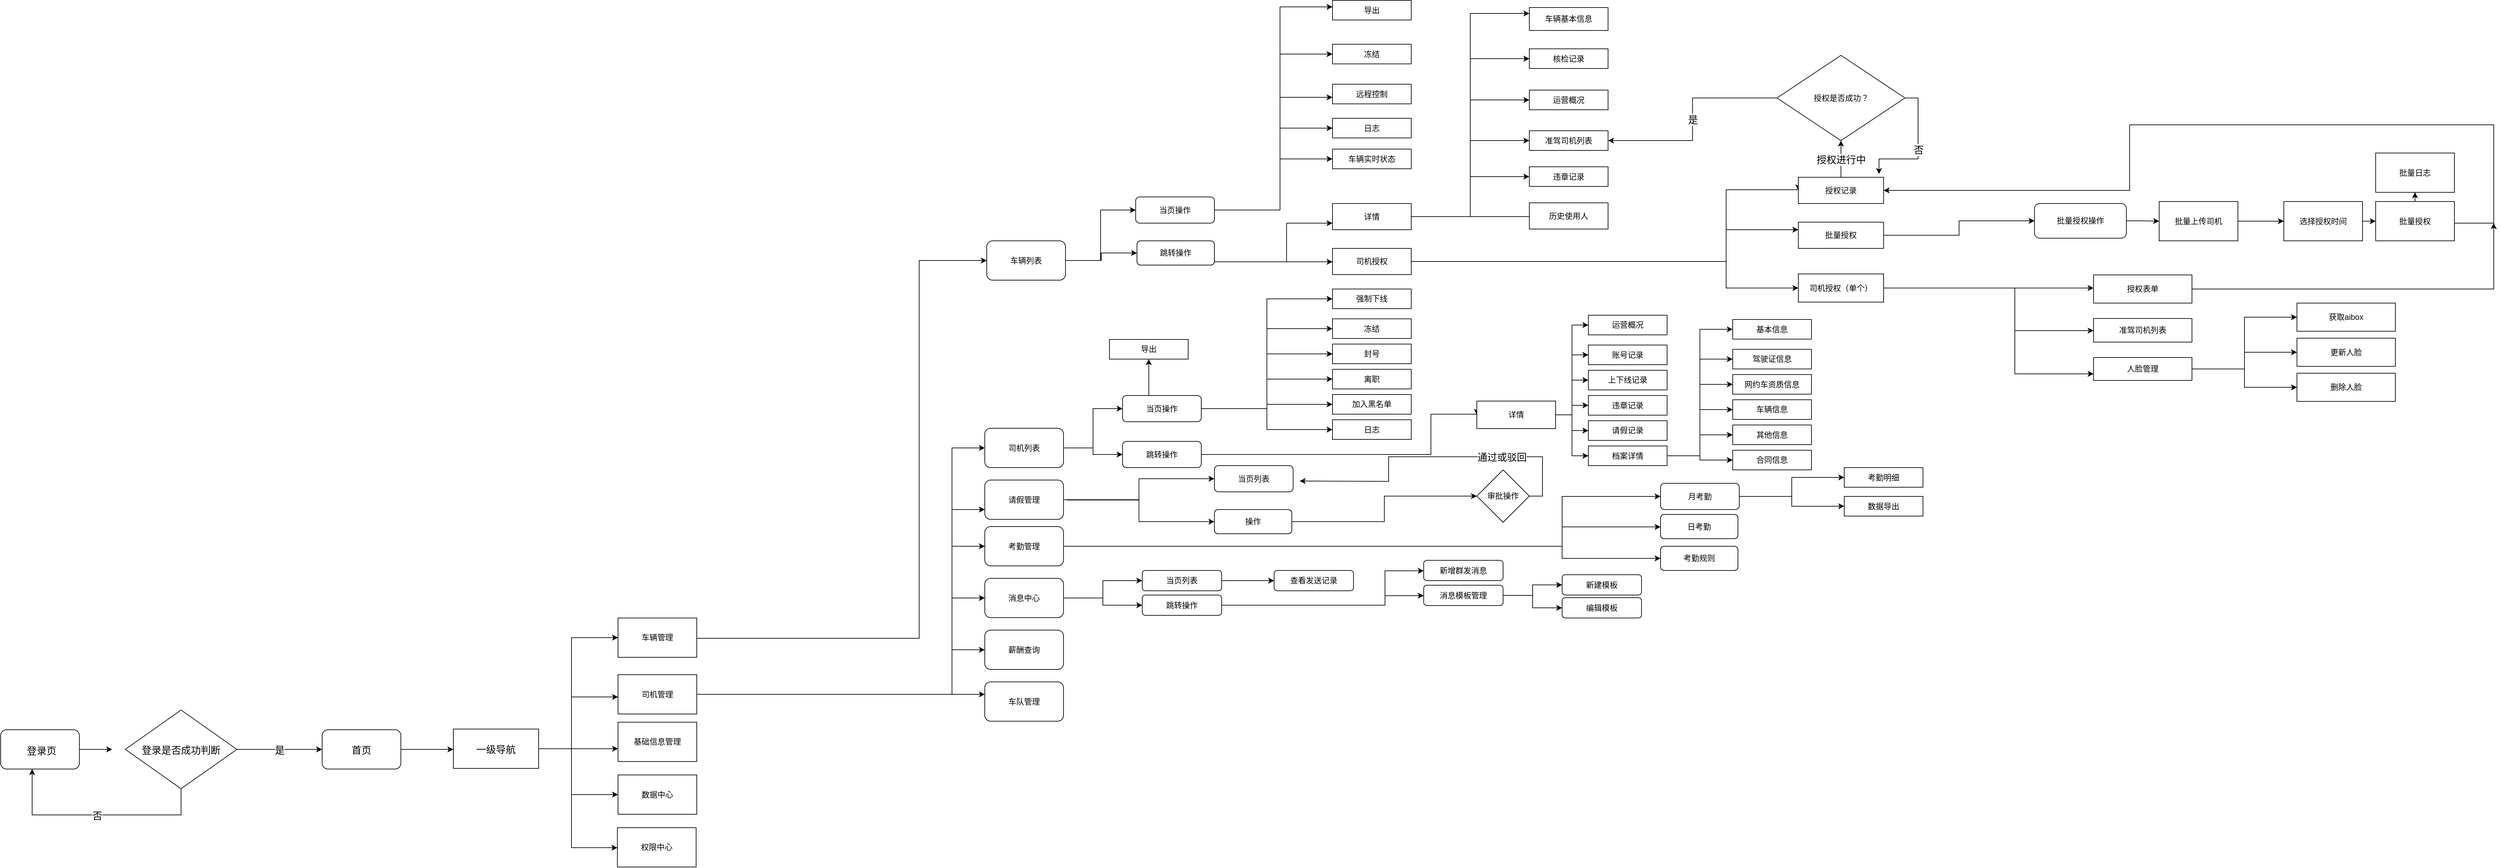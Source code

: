 <mxfile pages="1" version="11.2.8" type="github"><diagram id="k0laQKCGtBk9bXIj1Ipj" name="Page-1"><mxGraphModel dx="1408" dy="2199" grid="1" gridSize="10" guides="1" tooltips="1" connect="1" arrows="1" fold="1" page="1" pageScale="1" pageWidth="4000" pageHeight="1500" math="0" shadow="0"><root><mxCell id="0"/><mxCell id="1" parent="0"/><mxCell id="FjoURHyReWSN31-3Hm74-12" value="" style="edgeStyle=orthogonalEdgeStyle;rounded=0;orthogonalLoop=1;jettySize=auto;html=1;fontSize=15;" parent="1" source="FjoURHyReWSN31-3Hm74-6" edge="1"><mxGeometry relative="1" as="geometry"><mxPoint x="270" y="609.5" as="targetPoint"/></mxGeometry></mxCell><mxCell id="FjoURHyReWSN31-3Hm74-6" value="" style="rounded=1;whiteSpace=wrap;html=1;" parent="1" vertex="1"><mxGeometry x="100" y="579.5" width="120" height="60" as="geometry"/></mxCell><mxCell id="FjoURHyReWSN31-3Hm74-7" value="登录页" style="text;html=1;fontSize=15;" parent="1" vertex="1"><mxGeometry x="138" y="596" width="40" height="25" as="geometry"/></mxCell><mxCell id="FjoURHyReWSN31-3Hm74-11" value="登录是否成功判断" style="rhombus;whiteSpace=wrap;html=1;fontSize=15;" parent="1" vertex="1"><mxGeometry x="290" y="549.5" width="170" height="120" as="geometry"/></mxCell><mxCell id="FjoURHyReWSN31-3Hm74-15" value="否" style="edgeStyle=orthogonalEdgeStyle;rounded=0;orthogonalLoop=1;jettySize=auto;html=1;exitX=0.5;exitY=1;exitDx=0;exitDy=0;fontSize=15;" parent="1" source="FjoURHyReWSN31-3Hm74-11" edge="1"><mxGeometry relative="1" as="geometry"><mxPoint x="148" y="639.5" as="targetPoint"/><Array as="points"><mxPoint x="375" y="709.5"/><mxPoint x="148" y="709.5"/></Array></mxGeometry></mxCell><mxCell id="wtXR2Ke20JIJjGcM48Gb-2" value="" style="edgeStyle=orthogonalEdgeStyle;rounded=0;orthogonalLoop=1;jettySize=auto;html=1;fontSize=15;" edge="1" parent="1" source="FjoURHyReWSN31-3Hm74-19"><mxGeometry relative="1" as="geometry"><mxPoint x="790" y="609.5" as="targetPoint"/></mxGeometry></mxCell><mxCell id="FjoURHyReWSN31-3Hm74-19" value="首页" style="rounded=1;whiteSpace=wrap;html=1;fontSize=15;" parent="1" vertex="1"><mxGeometry x="590" y="579.5" width="120" height="60" as="geometry"/></mxCell><mxCell id="FjoURHyReWSN31-3Hm74-23" value="是" style="edgeStyle=orthogonalEdgeStyle;rounded=0;orthogonalLoop=1;jettySize=auto;html=1;fontSize=15;" parent="1" source="FjoURHyReWSN31-3Hm74-11" target="FjoURHyReWSN31-3Hm74-19" edge="1"><mxGeometry relative="1" as="geometry"/></mxCell><mxCell id="wtXR2Ke20JIJjGcM48Gb-34" style="edgeStyle=orthogonalEdgeStyle;rounded=0;orthogonalLoop=1;jettySize=auto;html=1;exitX=1;exitY=0.5;exitDx=0;exitDy=0;fontSize=15;" edge="1" parent="1" source="wtXR2Ke20JIJjGcM48Gb-4" target="wtXR2Ke20JIJjGcM48Gb-49"><mxGeometry relative="1" as="geometry"><mxPoint x="1055" y="532.5" as="targetPoint"/><Array as="points"><mxPoint x="1000" y="608.5"/><mxPoint x="1000" y="608.5"/></Array></mxGeometry></mxCell><mxCell id="wtXR2Ke20JIJjGcM48Gb-36" style="edgeStyle=orthogonalEdgeStyle;rounded=0;orthogonalLoop=1;jettySize=auto;html=1;exitX=1;exitY=0.5;exitDx=0;exitDy=0;fontSize=15;" edge="1" parent="1" source="wtXR2Ke20JIJjGcM48Gb-4" target="wtXR2Ke20JIJjGcM48Gb-48"><mxGeometry relative="1" as="geometry"><mxPoint x="1055" y="479.5" as="targetPoint"/><Array as="points"><mxPoint x="970" y="608.5"/><mxPoint x="970" y="529.5"/></Array></mxGeometry></mxCell><mxCell id="wtXR2Ke20JIJjGcM48Gb-39" style="edgeStyle=orthogonalEdgeStyle;rounded=0;orthogonalLoop=1;jettySize=auto;html=1;exitX=1;exitY=0.5;exitDx=0;exitDy=0;fontSize=15;" edge="1" parent="1" source="wtXR2Ke20JIJjGcM48Gb-4" target="wtXR2Ke20JIJjGcM48Gb-46"><mxGeometry relative="1" as="geometry"><mxPoint x="1055" y="399.5" as="targetPoint"/><Array as="points"><mxPoint x="970" y="608.5"/></Array></mxGeometry></mxCell><mxCell id="wtXR2Ke20JIJjGcM48Gb-42" style="edgeStyle=orthogonalEdgeStyle;rounded=0;orthogonalLoop=1;jettySize=auto;html=1;exitX=1;exitY=0.5;exitDx=0;exitDy=0;fontSize=15;" edge="1" parent="1" source="wtXR2Ke20JIJjGcM48Gb-4" target="wtXR2Ke20JIJjGcM48Gb-50"><mxGeometry relative="1" as="geometry"><mxPoint x="1056" y="578.5" as="targetPoint"/><Array as="points"><mxPoint x="970" y="608.5"/><mxPoint x="970" y="678.5"/></Array></mxGeometry></mxCell><mxCell id="wtXR2Ke20JIJjGcM48Gb-44" style="edgeStyle=orthogonalEdgeStyle;rounded=0;orthogonalLoop=1;jettySize=auto;html=1;exitX=1;exitY=0.5;exitDx=0;exitDy=0;fontSize=15;" edge="1" parent="1" source="wtXR2Ke20JIJjGcM48Gb-4" target="wtXR2Ke20JIJjGcM48Gb-51"><mxGeometry relative="1" as="geometry"><mxPoint x="1055" y="639.5" as="targetPoint"/><Array as="points"><mxPoint x="970" y="608.5"/><mxPoint x="970" y="759.5"/></Array></mxGeometry></mxCell><mxCell id="wtXR2Ke20JIJjGcM48Gb-4" value="一级导航" style="rounded=0;whiteSpace=wrap;html=1;fontSize=15;" vertex="1" parent="1"><mxGeometry x="790" y="578.5" width="130" height="60" as="geometry"/></mxCell><mxCell id="wtXR2Ke20JIJjGcM48Gb-54" style="edgeStyle=orthogonalEdgeStyle;rounded=0;orthogonalLoop=1;jettySize=auto;html=1;exitX=1;exitY=0.5;exitDx=0;exitDy=0;fontSize=15;" edge="1" parent="1" source="wtXR2Ke20JIJjGcM48Gb-46" target="wtXR2Ke20JIJjGcM48Gb-55"><mxGeometry relative="1" as="geometry"><mxPoint x="1240" y="439.5" as="targetPoint"/><Array as="points"><mxPoint x="1160" y="440"/><mxPoint x="1500" y="440"/><mxPoint x="1500" y="-6"/></Array></mxGeometry></mxCell><mxCell id="wtXR2Ke20JIJjGcM48Gb-46" value="车辆管理" style="rounded=0;whiteSpace=wrap;html=1;" vertex="1" parent="1"><mxGeometry x="1041" y="409" width="120" height="60" as="geometry"/></mxCell><mxCell id="wtXR2Ke20JIJjGcM48Gb-201" style="edgeStyle=orthogonalEdgeStyle;rounded=0;orthogonalLoop=1;jettySize=auto;html=1;exitX=1;exitY=0.5;exitDx=0;exitDy=0;entryX=0;entryY=0.5;entryDx=0;entryDy=0;fontSize=15;" edge="1" parent="1" source="wtXR2Ke20JIJjGcM48Gb-48" target="wtXR2Ke20JIJjGcM48Gb-163"><mxGeometry relative="1" as="geometry"><Array as="points"><mxPoint x="1550" y="526"/><mxPoint x="1550" y="150"/></Array></mxGeometry></mxCell><mxCell id="wtXR2Ke20JIJjGcM48Gb-202" style="edgeStyle=orthogonalEdgeStyle;rounded=0;orthogonalLoop=1;jettySize=auto;html=1;exitX=1;exitY=0.5;exitDx=0;exitDy=0;entryX=0;entryY=0.75;entryDx=0;entryDy=0;fontSize=15;" edge="1" parent="1" source="wtXR2Ke20JIJjGcM48Gb-48" target="wtXR2Ke20JIJjGcM48Gb-164"><mxGeometry relative="1" as="geometry"><Array as="points"><mxPoint x="1550" y="526"/><mxPoint x="1550" y="244"/></Array></mxGeometry></mxCell><mxCell id="wtXR2Ke20JIJjGcM48Gb-203" style="edgeStyle=orthogonalEdgeStyle;rounded=0;orthogonalLoop=1;jettySize=auto;html=1;exitX=1;exitY=0.5;exitDx=0;exitDy=0;entryX=0;entryY=0.5;entryDx=0;entryDy=0;fontSize=15;" edge="1" parent="1" source="wtXR2Ke20JIJjGcM48Gb-48" target="wtXR2Ke20JIJjGcM48Gb-156"><mxGeometry relative="1" as="geometry"><Array as="points"><mxPoint x="1550" y="525"/><mxPoint x="1550" y="299"/></Array></mxGeometry></mxCell><mxCell id="wtXR2Ke20JIJjGcM48Gb-204" style="edgeStyle=orthogonalEdgeStyle;rounded=0;orthogonalLoop=1;jettySize=auto;html=1;exitX=1;exitY=0.5;exitDx=0;exitDy=0;entryX=0;entryY=0.5;entryDx=0;entryDy=0;fontSize=15;" edge="1" parent="1" source="wtXR2Ke20JIJjGcM48Gb-48" target="wtXR2Ke20JIJjGcM48Gb-158"><mxGeometry relative="1" as="geometry"><Array as="points"><mxPoint x="1550" y="525"/><mxPoint x="1550" y="378"/></Array></mxGeometry></mxCell><mxCell id="wtXR2Ke20JIJjGcM48Gb-205" style="edgeStyle=orthogonalEdgeStyle;rounded=0;orthogonalLoop=1;jettySize=auto;html=1;exitX=1;exitY=0.5;exitDx=0;exitDy=0;entryX=0;entryY=0.5;entryDx=0;entryDy=0;fontSize=15;" edge="1" parent="1" source="wtXR2Ke20JIJjGcM48Gb-48" target="wtXR2Ke20JIJjGcM48Gb-159"><mxGeometry relative="1" as="geometry"><Array as="points"><mxPoint x="1550" y="525"/><mxPoint x="1550" y="458"/></Array></mxGeometry></mxCell><mxCell id="wtXR2Ke20JIJjGcM48Gb-207" style="edgeStyle=orthogonalEdgeStyle;rounded=0;orthogonalLoop=1;jettySize=auto;html=1;exitX=1;exitY=0.5;exitDx=0;exitDy=0;fontSize=15;" edge="1" parent="1" source="wtXR2Ke20JIJjGcM48Gb-48" target="wtXR2Ke20JIJjGcM48Gb-160"><mxGeometry relative="1" as="geometry"><Array as="points"><mxPoint x="1540" y="525"/><mxPoint x="1540" y="525"/></Array></mxGeometry></mxCell><mxCell id="wtXR2Ke20JIJjGcM48Gb-48" value="司机管理" style="rounded=0;whiteSpace=wrap;html=1;" vertex="1" parent="1"><mxGeometry x="1041" y="495.5" width="120" height="60" as="geometry"/></mxCell><mxCell id="wtXR2Ke20JIJjGcM48Gb-49" value="基础信息管理" style="rounded=0;whiteSpace=wrap;html=1;" vertex="1" parent="1"><mxGeometry x="1041" y="568" width="120" height="60" as="geometry"/></mxCell><mxCell id="wtXR2Ke20JIJjGcM48Gb-50" value="数据中心" style="rounded=0;whiteSpace=wrap;html=1;" vertex="1" parent="1"><mxGeometry x="1041" y="648.5" width="120" height="60" as="geometry"/></mxCell><mxCell id="wtXR2Ke20JIJjGcM48Gb-51" value="权限中心" style="rounded=0;whiteSpace=wrap;html=1;" vertex="1" parent="1"><mxGeometry x="1040" y="729" width="120" height="60" as="geometry"/></mxCell><mxCell id="wtXR2Ke20JIJjGcM48Gb-196" style="edgeStyle=orthogonalEdgeStyle;rounded=0;orthogonalLoop=1;jettySize=auto;html=1;exitX=1;exitY=0.5;exitDx=0;exitDy=0;entryX=0;entryY=0.5;entryDx=0;entryDy=0;fontSize=15;" edge="1" parent="1" source="wtXR2Ke20JIJjGcM48Gb-55" target="wtXR2Ke20JIJjGcM48Gb-57"><mxGeometry relative="1" as="geometry"/></mxCell><mxCell id="wtXR2Ke20JIJjGcM48Gb-197" style="edgeStyle=orthogonalEdgeStyle;rounded=0;orthogonalLoop=1;jettySize=auto;html=1;exitX=1;exitY=0.5;exitDx=0;exitDy=0;entryX=0;entryY=0.5;entryDx=0;entryDy=0;fontSize=15;" edge="1" parent="1" source="wtXR2Ke20JIJjGcM48Gb-55" target="wtXR2Ke20JIJjGcM48Gb-59"><mxGeometry relative="1" as="geometry"/></mxCell><mxCell id="wtXR2Ke20JIJjGcM48Gb-55" value="车辆列表" style="rounded=1;whiteSpace=wrap;html=1;" vertex="1" parent="1"><mxGeometry x="1603" y="-166.5" width="120" height="60" as="geometry"/></mxCell><mxCell id="wtXR2Ke20JIJjGcM48Gb-60" style="edgeStyle=orthogonalEdgeStyle;rounded=0;orthogonalLoop=1;jettySize=auto;html=1;exitX=1;exitY=0.5;exitDx=0;exitDy=0;fontSize=15;" edge="1" parent="1" source="wtXR2Ke20JIJjGcM48Gb-57" target="wtXR2Ke20JIJjGcM48Gb-62"><mxGeometry relative="1" as="geometry"><mxPoint x="2090" y="-363.5" as="targetPoint"/><Array as="points"><mxPoint x="2050" y="-213.5"/><mxPoint x="2050" y="-523.5"/></Array></mxGeometry></mxCell><mxCell id="wtXR2Ke20JIJjGcM48Gb-61" style="edgeStyle=orthogonalEdgeStyle;rounded=0;orthogonalLoop=1;jettySize=auto;html=1;exitX=1;exitY=0.5;exitDx=0;exitDy=0;fontSize=15;" edge="1" parent="1" source="wtXR2Ke20JIJjGcM48Gb-57" target="wtXR2Ke20JIJjGcM48Gb-70"><mxGeometry relative="1" as="geometry"><mxPoint x="2110" y="-393.5" as="targetPoint"/><Array as="points"><mxPoint x="2050" y="-213.5"/><mxPoint x="2050" y="-451.5"/></Array></mxGeometry></mxCell><mxCell id="wtXR2Ke20JIJjGcM48Gb-64" style="edgeStyle=orthogonalEdgeStyle;rounded=0;orthogonalLoop=1;jettySize=auto;html=1;exitX=1;exitY=0.5;exitDx=0;exitDy=0;fontSize=15;" edge="1" parent="1" source="wtXR2Ke20JIJjGcM48Gb-57" target="wtXR2Ke20JIJjGcM48Gb-73"><mxGeometry relative="1" as="geometry"><mxPoint x="2110" y="-330.5" as="targetPoint"/><Array as="points"><mxPoint x="2050" y="-213.5"/><mxPoint x="2050" y="-385.5"/></Array></mxGeometry></mxCell><mxCell id="wtXR2Ke20JIJjGcM48Gb-66" style="edgeStyle=orthogonalEdgeStyle;rounded=0;orthogonalLoop=1;jettySize=auto;html=1;exitX=1;exitY=0.5;exitDx=0;exitDy=0;fontSize=15;entryX=0;entryY=0.5;entryDx=0;entryDy=0;" edge="1" parent="1" source="wtXR2Ke20JIJjGcM48Gb-57" target="wtXR2Ke20JIJjGcM48Gb-74"><mxGeometry relative="1" as="geometry"><mxPoint x="2110" y="-243.5" as="targetPoint"/><Array as="points"><mxPoint x="2050" y="-213.5"/><mxPoint x="2050" y="-338.5"/></Array></mxGeometry></mxCell><mxCell id="wtXR2Ke20JIJjGcM48Gb-68" style="edgeStyle=orthogonalEdgeStyle;rounded=0;orthogonalLoop=1;jettySize=auto;html=1;exitX=1;exitY=0.5;exitDx=0;exitDy=0;fontSize=15;" edge="1" parent="1" source="wtXR2Ke20JIJjGcM48Gb-57" target="wtXR2Ke20JIJjGcM48Gb-75"><mxGeometry relative="1" as="geometry"><mxPoint x="2110" y="-173.5" as="targetPoint"/><Array as="points"><mxPoint x="2050" y="-213.5"/><mxPoint x="2050" y="-291.5"/></Array></mxGeometry></mxCell><mxCell id="wtXR2Ke20JIJjGcM48Gb-57" value="当页操作" style="rounded=1;whiteSpace=wrap;html=1;" vertex="1" parent="1"><mxGeometry x="1830" y="-233.5" width="120" height="40" as="geometry"/></mxCell><mxCell id="wtXR2Ke20JIJjGcM48Gb-76" style="edgeStyle=orthogonalEdgeStyle;rounded=0;orthogonalLoop=1;jettySize=auto;html=1;exitX=1;exitY=0.5;exitDx=0;exitDy=0;fontSize=15;" edge="1" parent="1" source="wtXR2Ke20JIJjGcM48Gb-59" target="wtXR2Ke20JIJjGcM48Gb-77"><mxGeometry relative="1" as="geometry"><mxPoint x="2140" y="-183.5" as="targetPoint"/><Array as="points"><mxPoint x="2060" y="-134.5"/><mxPoint x="2060" y="-193.5"/></Array></mxGeometry></mxCell><mxCell id="wtXR2Ke20JIJjGcM48Gb-180" style="edgeStyle=orthogonalEdgeStyle;rounded=0;orthogonalLoop=1;jettySize=auto;html=1;exitX=1;exitY=0.25;exitDx=0;exitDy=0;fontSize=15;" edge="1" parent="1" source="wtXR2Ke20JIJjGcM48Gb-59" target="wtXR2Ke20JIJjGcM48Gb-80"><mxGeometry relative="1" as="geometry"><Array as="points"><mxPoint x="1948" y="-134.5"/></Array></mxGeometry></mxCell><mxCell id="wtXR2Ke20JIJjGcM48Gb-59" value="跳转操作" style="rounded=1;whiteSpace=wrap;html=1;" vertex="1" parent="1"><mxGeometry x="1832" y="-166.5" width="118" height="37" as="geometry"/></mxCell><mxCell id="wtXR2Ke20JIJjGcM48Gb-62" value="导出" style="rounded=0;whiteSpace=wrap;html=1;" vertex="1" parent="1"><mxGeometry x="2130" y="-533.5" width="120" height="30" as="geometry"/></mxCell><mxCell id="wtXR2Ke20JIJjGcM48Gb-70" value="冻结" style="rounded=0;whiteSpace=wrap;html=1;" vertex="1" parent="1"><mxGeometry x="2130" y="-466.5" width="120" height="30" as="geometry"/></mxCell><mxCell id="wtXR2Ke20JIJjGcM48Gb-73" value="远程控制" style="rounded=0;whiteSpace=wrap;html=1;" vertex="1" parent="1"><mxGeometry x="2130" y="-405.5" width="120" height="30" as="geometry"/></mxCell><mxCell id="wtXR2Ke20JIJjGcM48Gb-74" value="日志" style="rounded=0;whiteSpace=wrap;html=1;" vertex="1" parent="1"><mxGeometry x="2130" y="-353.5" width="120" height="30" as="geometry"/></mxCell><mxCell id="wtXR2Ke20JIJjGcM48Gb-75" value="车辆实时状态" style="rounded=0;whiteSpace=wrap;html=1;" vertex="1" parent="1"><mxGeometry x="2130" y="-306.5" width="120" height="30" as="geometry"/></mxCell><mxCell id="wtXR2Ke20JIJjGcM48Gb-90" style="edgeStyle=orthogonalEdgeStyle;rounded=0;orthogonalLoop=1;jettySize=auto;html=1;exitX=1;exitY=0.5;exitDx=0;exitDy=0;entryX=0;entryY=0.5;entryDx=0;entryDy=0;fontSize=15;" edge="1" parent="1" source="wtXR2Ke20JIJjGcM48Gb-77" target="wtXR2Ke20JIJjGcM48Gb-85"><mxGeometry relative="1" as="geometry"/></mxCell><mxCell id="wtXR2Ke20JIJjGcM48Gb-91" style="edgeStyle=orthogonalEdgeStyle;rounded=0;orthogonalLoop=1;jettySize=auto;html=1;exitX=1;exitY=0.5;exitDx=0;exitDy=0;entryX=0;entryY=0.5;entryDx=0;entryDy=0;fontSize=15;" edge="1" parent="1" source="wtXR2Ke20JIJjGcM48Gb-77" target="wtXR2Ke20JIJjGcM48Gb-86"><mxGeometry relative="1" as="geometry"/></mxCell><mxCell id="wtXR2Ke20JIJjGcM48Gb-92" style="edgeStyle=orthogonalEdgeStyle;rounded=0;orthogonalLoop=1;jettySize=auto;html=1;exitX=1;exitY=0.5;exitDx=0;exitDy=0;entryX=0;entryY=0.5;entryDx=0;entryDy=0;fontSize=15;" edge="1" parent="1" source="wtXR2Ke20JIJjGcM48Gb-77" target="wtXR2Ke20JIJjGcM48Gb-87"><mxGeometry relative="1" as="geometry"/></mxCell><mxCell id="wtXR2Ke20JIJjGcM48Gb-93" style="edgeStyle=orthogonalEdgeStyle;rounded=0;orthogonalLoop=1;jettySize=auto;html=1;exitX=1;exitY=0.5;exitDx=0;exitDy=0;entryX=0;entryY=0.5;entryDx=0;entryDy=0;fontSize=15;" edge="1" parent="1" source="wtXR2Ke20JIJjGcM48Gb-77" target="wtXR2Ke20JIJjGcM48Gb-88"><mxGeometry relative="1" as="geometry"/></mxCell><mxCell id="wtXR2Ke20JIJjGcM48Gb-96" style="edgeStyle=orthogonalEdgeStyle;rounded=0;orthogonalLoop=1;jettySize=auto;html=1;exitX=1;exitY=0.5;exitDx=0;exitDy=0;fontSize=15;" edge="1" parent="1" source="wtXR2Ke20JIJjGcM48Gb-77" target="wtXR2Ke20JIJjGcM48Gb-97"><mxGeometry relative="1" as="geometry"><mxPoint x="2490" y="-513.5" as="targetPoint"/><Array as="points"><mxPoint x="2340" y="-203.5"/><mxPoint x="2340" y="-513.5"/></Array></mxGeometry></mxCell><mxCell id="wtXR2Ke20JIJjGcM48Gb-100" style="edgeStyle=orthogonalEdgeStyle;rounded=0;orthogonalLoop=1;jettySize=auto;html=1;exitX=1;exitY=0.5;exitDx=0;exitDy=0;entryX=0.083;entryY=0.5;entryDx=0;entryDy=0;entryPerimeter=0;fontSize=15;" edge="1" parent="1" source="wtXR2Ke20JIJjGcM48Gb-77" target="wtXR2Ke20JIJjGcM48Gb-89"><mxGeometry relative="1" as="geometry"><Array as="points"><mxPoint x="2520" y="-203.5"/></Array></mxGeometry></mxCell><mxCell id="wtXR2Ke20JIJjGcM48Gb-77" value="详情" style="rounded=0;whiteSpace=wrap;html=1;" vertex="1" parent="1"><mxGeometry x="2130" y="-223.5" width="120" height="40" as="geometry"/></mxCell><mxCell id="wtXR2Ke20JIJjGcM48Gb-101" style="edgeStyle=orthogonalEdgeStyle;rounded=0;orthogonalLoop=1;jettySize=auto;html=1;exitX=1;exitY=0.5;exitDx=0;exitDy=0;fontSize=15;" edge="1" parent="1" source="wtXR2Ke20JIJjGcM48Gb-80" target="wtXR2Ke20JIJjGcM48Gb-102"><mxGeometry relative="1" as="geometry"><mxPoint x="2660" y="-163.5" as="targetPoint"/><Array as="points"><mxPoint x="2730" y="-134.5"/><mxPoint x="2730" y="-183.5"/></Array></mxGeometry></mxCell><mxCell id="wtXR2Ke20JIJjGcM48Gb-103" style="edgeStyle=orthogonalEdgeStyle;rounded=0;orthogonalLoop=1;jettySize=auto;html=1;exitX=1;exitY=0.5;exitDx=0;exitDy=0;fontSize=15;entryX=0;entryY=0.5;entryDx=0;entryDy=0;" edge="1" parent="1" source="wtXR2Ke20JIJjGcM48Gb-80" target="wtXR2Ke20JIJjGcM48Gb-110"><mxGeometry relative="1" as="geometry"><mxPoint x="3020" y="-144.5" as="targetPoint"/><Array as="points"><mxPoint x="2730" y="-134.5"/><mxPoint x="2730" y="-244.5"/></Array></mxGeometry></mxCell><mxCell id="wtXR2Ke20JIJjGcM48Gb-105" style="edgeStyle=orthogonalEdgeStyle;rounded=0;orthogonalLoop=1;jettySize=auto;html=1;exitX=1;exitY=0.5;exitDx=0;exitDy=0;fontSize=15;entryX=0;entryY=0.5;entryDx=0;entryDy=0;" edge="1" parent="1" source="wtXR2Ke20JIJjGcM48Gb-80" target="wtXR2Ke20JIJjGcM48Gb-108"><mxGeometry relative="1" as="geometry"><mxPoint x="2840" y="-74.5" as="targetPoint"/><Array as="points"><mxPoint x="2730" y="-134.5"/><mxPoint x="2730" y="-94.5"/></Array></mxGeometry></mxCell><mxCell id="wtXR2Ke20JIJjGcM48Gb-80" value="司机授权" style="rounded=0;whiteSpace=wrap;html=1;" vertex="1" parent="1"><mxGeometry x="2130" y="-155" width="120" height="40" as="geometry"/></mxCell><mxCell id="wtXR2Ke20JIJjGcM48Gb-85" value="核检记录" style="rounded=0;whiteSpace=wrap;html=1;" vertex="1" parent="1"><mxGeometry x="2430" y="-459.5" width="120" height="30" as="geometry"/></mxCell><mxCell id="wtXR2Ke20JIJjGcM48Gb-86" value="运营概况" style="rounded=0;whiteSpace=wrap;html=1;" vertex="1" parent="1"><mxGeometry x="2430" y="-396.5" width="120" height="30" as="geometry"/></mxCell><mxCell id="wtXR2Ke20JIJjGcM48Gb-87" value="准驾司机列表" style="rounded=0;whiteSpace=wrap;html=1;" vertex="1" parent="1"><mxGeometry x="2430" y="-334.5" width="120" height="30" as="geometry"/></mxCell><mxCell id="wtXR2Ke20JIJjGcM48Gb-88" value="违章记录" style="rounded=0;whiteSpace=wrap;html=1;" vertex="1" parent="1"><mxGeometry x="2430" y="-279.5" width="120" height="30" as="geometry"/></mxCell><mxCell id="wtXR2Ke20JIJjGcM48Gb-89" value="历史使用人" style="rounded=0;whiteSpace=wrap;html=1;" vertex="1" parent="1"><mxGeometry x="2430" y="-224.5" width="120" height="40" as="geometry"/></mxCell><mxCell id="wtXR2Ke20JIJjGcM48Gb-97" value="&lt;span style=&quot;white-space: normal&quot;&gt;车辆基本信息&lt;/span&gt;" style="rounded=0;whiteSpace=wrap;html=1;" vertex="1" parent="1"><mxGeometry x="2430" y="-522.5" width="120" height="35" as="geometry"/></mxCell><mxCell id="wtXR2Ke20JIJjGcM48Gb-111" style="edgeStyle=orthogonalEdgeStyle;rounded=0;orthogonalLoop=1;jettySize=auto;html=1;exitX=1;exitY=0.5;exitDx=0;exitDy=0;fontSize=15;" edge="1" parent="1" source="wtXR2Ke20JIJjGcM48Gb-102" target="wtXR2Ke20JIJjGcM48Gb-112"><mxGeometry relative="1" as="geometry"><mxPoint x="3270" y="-263.5" as="targetPoint"/></mxGeometry></mxCell><mxCell id="wtXR2Ke20JIJjGcM48Gb-102" value="批量授权" style="rounded=0;whiteSpace=wrap;html=1;" vertex="1" parent="1"><mxGeometry x="2840" y="-195" width="130" height="40" as="geometry"/></mxCell><mxCell id="wtXR2Ke20JIJjGcM48Gb-123" style="edgeStyle=orthogonalEdgeStyle;rounded=0;orthogonalLoop=1;jettySize=auto;html=1;exitX=1;exitY=0.5;exitDx=0;exitDy=0;fontSize=15;" edge="1" parent="1" source="wtXR2Ke20JIJjGcM48Gb-108" target="wtXR2Ke20JIJjGcM48Gb-124"><mxGeometry relative="1" as="geometry"><mxPoint x="3110" y="-94.5" as="targetPoint"/><Array as="points"><mxPoint x="3250" y="-94.5"/><mxPoint x="3250" y="-94.5"/></Array></mxGeometry></mxCell><mxCell id="wtXR2Ke20JIJjGcM48Gb-128" style="edgeStyle=orthogonalEdgeStyle;rounded=0;orthogonalLoop=1;jettySize=auto;html=1;exitX=1;exitY=0.5;exitDx=0;exitDy=0;fontSize=15;" edge="1" parent="1" source="wtXR2Ke20JIJjGcM48Gb-108" target="wtXR2Ke20JIJjGcM48Gb-129"><mxGeometry relative="1" as="geometry"><mxPoint x="3250" y="26.5" as="targetPoint"/><Array as="points"><mxPoint x="3170" y="-94.5"/><mxPoint x="3170" y="-29.5"/></Array></mxGeometry></mxCell><mxCell id="wtXR2Ke20JIJjGcM48Gb-130" style="edgeStyle=orthogonalEdgeStyle;rounded=0;orthogonalLoop=1;jettySize=auto;html=1;exitX=1;exitY=0.5;exitDx=0;exitDy=0;fontSize=15;" edge="1" parent="1" source="wtXR2Ke20JIJjGcM48Gb-108" target="wtXR2Ke20JIJjGcM48Gb-131"><mxGeometry relative="1" as="geometry"><mxPoint x="3370" y="66.5" as="targetPoint"/><Array as="points"><mxPoint x="3170" y="-94.5"/><mxPoint x="3170" y="36.5"/><mxPoint x="3370" y="36.5"/></Array></mxGeometry></mxCell><mxCell id="wtXR2Ke20JIJjGcM48Gb-108" value="司机授权（单个）" style="rounded=0;whiteSpace=wrap;html=1;" vertex="1" parent="1"><mxGeometry x="2840" y="-116" width="130" height="43" as="geometry"/></mxCell><mxCell id="wtXR2Ke20JIJjGcM48Gb-110" value="授权记录" style="rounded=0;whiteSpace=wrap;html=1;" vertex="1" parent="1"><mxGeometry x="2840" y="-263.5" width="130" height="40" as="geometry"/></mxCell><mxCell id="wtXR2Ke20JIJjGcM48Gb-114" style="edgeStyle=orthogonalEdgeStyle;rounded=0;orthogonalLoop=1;jettySize=auto;html=1;exitX=1;exitY=0.5;exitDx=0;exitDy=0;fontSize=15;" edge="1" parent="1" source="wtXR2Ke20JIJjGcM48Gb-112" target="wtXR2Ke20JIJjGcM48Gb-115"><mxGeometry relative="1" as="geometry"><mxPoint x="3450" y="-196.5" as="targetPoint"/></mxGeometry></mxCell><mxCell id="wtXR2Ke20JIJjGcM48Gb-112" value="批量授权操作" style="rounded=1;whiteSpace=wrap;html=1;" vertex="1" parent="1"><mxGeometry x="3200" y="-223.5" width="140" height="53" as="geometry"/></mxCell><mxCell id="wtXR2Ke20JIJjGcM48Gb-116" style="edgeStyle=orthogonalEdgeStyle;rounded=0;orthogonalLoop=1;jettySize=auto;html=1;exitX=1;exitY=0.5;exitDx=0;exitDy=0;fontSize=15;" edge="1" parent="1" source="wtXR2Ke20JIJjGcM48Gb-115" target="wtXR2Ke20JIJjGcM48Gb-117"><mxGeometry relative="1" as="geometry"><mxPoint x="3580" y="-196.5" as="targetPoint"/></mxGeometry></mxCell><mxCell id="wtXR2Ke20JIJjGcM48Gb-115" value="批量上传司机" style="rounded=0;whiteSpace=wrap;html=1;" vertex="1" parent="1"><mxGeometry x="3390" y="-226.5" width="120" height="60" as="geometry"/></mxCell><mxCell id="wtXR2Ke20JIJjGcM48Gb-118" style="edgeStyle=orthogonalEdgeStyle;rounded=0;orthogonalLoop=1;jettySize=auto;html=1;exitX=1;exitY=0.5;exitDx=0;exitDy=0;fontSize=15;" edge="1" parent="1" source="wtXR2Ke20JIJjGcM48Gb-117" target="wtXR2Ke20JIJjGcM48Gb-119"><mxGeometry relative="1" as="geometry"><mxPoint x="3740" y="-196.5" as="targetPoint"/></mxGeometry></mxCell><mxCell id="wtXR2Ke20JIJjGcM48Gb-117" value="选择授权时间" style="rounded=0;whiteSpace=wrap;html=1;" vertex="1" parent="1"><mxGeometry x="3580" y="-226.5" width="120" height="60" as="geometry"/></mxCell><mxCell id="wtXR2Ke20JIJjGcM48Gb-120" style="edgeStyle=orthogonalEdgeStyle;rounded=0;orthogonalLoop=1;jettySize=auto;html=1;exitX=0.5;exitY=0;exitDx=0;exitDy=0;fontSize=15;" edge="1" parent="1" source="wtXR2Ke20JIJjGcM48Gb-119" target="wtXR2Ke20JIJjGcM48Gb-121"><mxGeometry relative="1" as="geometry"><mxPoint x="3780" y="-270.5" as="targetPoint"/></mxGeometry></mxCell><mxCell id="wtXR2Ke20JIJjGcM48Gb-122" style="edgeStyle=orthogonalEdgeStyle;rounded=0;orthogonalLoop=1;jettySize=auto;html=1;exitX=0.5;exitY=1;exitDx=0;exitDy=0;entryX=1;entryY=0.5;entryDx=0;entryDy=0;fontSize=15;" edge="1" parent="1" source="wtXR2Ke20JIJjGcM48Gb-119" target="wtXR2Ke20JIJjGcM48Gb-110"><mxGeometry relative="1" as="geometry"><Array as="points"><mxPoint x="3780" y="-193.5"/><mxPoint x="3900" y="-193.5"/><mxPoint x="3900" y="-343.5"/><mxPoint x="3345" y="-343.5"/><mxPoint x="3345" y="-243.5"/></Array></mxGeometry></mxCell><mxCell id="wtXR2Ke20JIJjGcM48Gb-119" value="批量授权" style="rounded=0;whiteSpace=wrap;html=1;" vertex="1" parent="1"><mxGeometry x="3720" y="-226.5" width="120" height="60" as="geometry"/></mxCell><mxCell id="wtXR2Ke20JIJjGcM48Gb-121" value="批量日志" style="rounded=0;whiteSpace=wrap;html=1;" vertex="1" parent="1"><mxGeometry x="3720" y="-300.5" width="120" height="60" as="geometry"/></mxCell><mxCell id="wtXR2Ke20JIJjGcM48Gb-145" style="edgeStyle=orthogonalEdgeStyle;rounded=0;orthogonalLoop=1;jettySize=auto;html=1;exitX=1;exitY=0.5;exitDx=0;exitDy=0;fontSize=15;" edge="1" parent="1" source="wtXR2Ke20JIJjGcM48Gb-124"><mxGeometry relative="1" as="geometry"><mxPoint x="3900" y="-193.5" as="targetPoint"/><Array as="points"><mxPoint x="3900" y="-92.5"/></Array></mxGeometry></mxCell><mxCell id="wtXR2Ke20JIJjGcM48Gb-124" value="授权表单" style="rounded=0;whiteSpace=wrap;html=1;" vertex="1" parent="1"><mxGeometry x="3290" y="-114.5" width="150" height="43" as="geometry"/></mxCell><mxCell id="wtXR2Ke20JIJjGcM48Gb-129" value="准驾司机列表" style="rounded=0;whiteSpace=wrap;html=1;" vertex="1" parent="1"><mxGeometry x="3290" y="-48" width="150" height="36" as="geometry"/></mxCell><mxCell id="wtXR2Ke20JIJjGcM48Gb-136" style="edgeStyle=orthogonalEdgeStyle;rounded=0;orthogonalLoop=1;jettySize=auto;html=1;exitX=1;exitY=0.5;exitDx=0;exitDy=0;fontSize=15;entryX=0;entryY=0.5;entryDx=0;entryDy=0;" edge="1" parent="1" source="wtXR2Ke20JIJjGcM48Gb-131" target="wtXR2Ke20JIJjGcM48Gb-139"><mxGeometry relative="1" as="geometry"><mxPoint x="3590" y="96.5" as="targetPoint"/><Array as="points"><mxPoint x="3520" y="29.5"/><mxPoint x="3520" y="57.5"/></Array></mxGeometry></mxCell><mxCell id="wtXR2Ke20JIJjGcM48Gb-143" style="edgeStyle=orthogonalEdgeStyle;rounded=0;orthogonalLoop=1;jettySize=auto;html=1;exitX=1;exitY=0.5;exitDx=0;exitDy=0;entryX=0;entryY=0.5;entryDx=0;entryDy=0;fontSize=15;" edge="1" parent="1" source="wtXR2Ke20JIJjGcM48Gb-131" target="wtXR2Ke20JIJjGcM48Gb-138"><mxGeometry relative="1" as="geometry"/></mxCell><mxCell id="wtXR2Ke20JIJjGcM48Gb-144" style="edgeStyle=orthogonalEdgeStyle;rounded=0;orthogonalLoop=1;jettySize=auto;html=1;exitX=1;exitY=0.5;exitDx=0;exitDy=0;fontSize=15;" edge="1" parent="1" source="wtXR2Ke20JIJjGcM48Gb-131" target="wtXR2Ke20JIJjGcM48Gb-140"><mxGeometry relative="1" as="geometry"/></mxCell><mxCell id="wtXR2Ke20JIJjGcM48Gb-131" value="人脸管理" style="rounded=0;whiteSpace=wrap;html=1;" vertex="1" parent="1"><mxGeometry x="3290" y="11.5" width="150" height="35" as="geometry"/></mxCell><mxCell id="wtXR2Ke20JIJjGcM48Gb-138" value="获取aibox" style="rounded=0;whiteSpace=wrap;html=1;" vertex="1" parent="1"><mxGeometry x="3600" y="-71.5" width="150" height="43" as="geometry"/></mxCell><mxCell id="wtXR2Ke20JIJjGcM48Gb-139" value="删除人脸" style="rounded=0;whiteSpace=wrap;html=1;" vertex="1" parent="1"><mxGeometry x="3600" y="35.5" width="150" height="43" as="geometry"/></mxCell><mxCell id="wtXR2Ke20JIJjGcM48Gb-140" value="更新人脸" style="rounded=0;whiteSpace=wrap;html=1;" vertex="1" parent="1"><mxGeometry x="3600" y="-18" width="150" height="43" as="geometry"/></mxCell><mxCell id="wtXR2Ke20JIJjGcM48Gb-147" value="授权是否成功？" style="rhombus;whiteSpace=wrap;html=1;" vertex="1" parent="1"><mxGeometry x="2807.5" y="-449.5" width="195" height="130" as="geometry"/></mxCell><mxCell id="wtXR2Ke20JIJjGcM48Gb-148" value="是" style="edgeStyle=orthogonalEdgeStyle;rounded=0;orthogonalLoop=1;jettySize=auto;html=1;exitX=0;exitY=0.5;exitDx=0;exitDy=0;entryX=1;entryY=0.5;entryDx=0;entryDy=0;fontSize=15;" edge="1" parent="1" source="wtXR2Ke20JIJjGcM48Gb-147" target="wtXR2Ke20JIJjGcM48Gb-87"><mxGeometry relative="1" as="geometry"/></mxCell><mxCell id="wtXR2Ke20JIJjGcM48Gb-146" value="授权进行中" style="edgeStyle=orthogonalEdgeStyle;rounded=0;orthogonalLoop=1;jettySize=auto;html=1;exitX=0.5;exitY=0;exitDx=0;exitDy=0;fontSize=15;" edge="1" parent="1" source="wtXR2Ke20JIJjGcM48Gb-110" target="wtXR2Ke20JIJjGcM48Gb-147"><mxGeometry relative="1" as="geometry"><mxPoint x="2905" y="-353.5" as="targetPoint"/></mxGeometry></mxCell><mxCell id="wtXR2Ke20JIJjGcM48Gb-151" value="否" style="edgeStyle=orthogonalEdgeStyle;rounded=0;orthogonalLoop=1;jettySize=auto;html=1;exitX=1;exitY=0.5;exitDx=0;exitDy=0;entryX=0.946;entryY=-0.125;entryDx=0;entryDy=0;entryPerimeter=0;fontSize=15;" edge="1" parent="1" source="wtXR2Ke20JIJjGcM48Gb-147" target="wtXR2Ke20JIJjGcM48Gb-110"><mxGeometry relative="1" as="geometry"/></mxCell><mxCell id="wtXR2Ke20JIJjGcM48Gb-256" style="edgeStyle=orthogonalEdgeStyle;rounded=0;orthogonalLoop=1;jettySize=auto;html=1;exitX=1;exitY=0.5;exitDx=0;exitDy=0;fontSize=15;entryX=0;entryY=0.5;entryDx=0;entryDy=0;" edge="1" parent="1" source="wtXR2Ke20JIJjGcM48Gb-156" target="wtXR2Ke20JIJjGcM48Gb-257"><mxGeometry relative="1" as="geometry"><mxPoint x="2530" y="300" as="targetPoint"/><Array as="points"><mxPoint x="2480" y="300"/><mxPoint x="2480" y="224"/></Array></mxGeometry></mxCell><mxCell id="wtXR2Ke20JIJjGcM48Gb-262" style="edgeStyle=orthogonalEdgeStyle;rounded=0;orthogonalLoop=1;jettySize=auto;html=1;fontSize=15;" edge="1" parent="1" source="wtXR2Ke20JIJjGcM48Gb-156" target="wtXR2Ke20JIJjGcM48Gb-261"><mxGeometry relative="1" as="geometry"><Array as="points"><mxPoint x="2480" y="300"/><mxPoint x="2480" y="270"/></Array></mxGeometry></mxCell><mxCell id="wtXR2Ke20JIJjGcM48Gb-263" style="edgeStyle=orthogonalEdgeStyle;rounded=0;orthogonalLoop=1;jettySize=auto;html=1;exitX=1;exitY=0.5;exitDx=0;exitDy=0;fontSize=15;entryX=0;entryY=0.5;entryDx=0;entryDy=0;" edge="1" parent="1" source="wtXR2Ke20JIJjGcM48Gb-156" target="wtXR2Ke20JIJjGcM48Gb-258"><mxGeometry relative="1" as="geometry"><Array as="points"><mxPoint x="2480" y="300"/><mxPoint x="2480" y="318"/></Array></mxGeometry></mxCell><mxCell id="wtXR2Ke20JIJjGcM48Gb-156" value="考勤管理" style="rounded=1;whiteSpace=wrap;html=1;" vertex="1" parent="1"><mxGeometry x="1600" y="269.5" width="120" height="60" as="geometry"/></mxCell><mxCell id="wtXR2Ke20JIJjGcM48Gb-273" style="edgeStyle=orthogonalEdgeStyle;rounded=0;orthogonalLoop=1;jettySize=auto;html=1;exitX=1;exitY=0.5;exitDx=0;exitDy=0;entryX=0;entryY=0.5;entryDx=0;entryDy=0;fontSize=15;" edge="1" parent="1" source="wtXR2Ke20JIJjGcM48Gb-158" target="wtXR2Ke20JIJjGcM48Gb-268"><mxGeometry relative="1" as="geometry"/></mxCell><mxCell id="wtXR2Ke20JIJjGcM48Gb-274" style="edgeStyle=orthogonalEdgeStyle;rounded=0;orthogonalLoop=1;jettySize=auto;html=1;exitX=1;exitY=0.5;exitDx=0;exitDy=0;entryX=0;entryY=0.5;entryDx=0;entryDy=0;fontSize=15;" edge="1" parent="1" source="wtXR2Ke20JIJjGcM48Gb-158" target="wtXR2Ke20JIJjGcM48Gb-269"><mxGeometry relative="1" as="geometry"/></mxCell><mxCell id="wtXR2Ke20JIJjGcM48Gb-158" value="消息中心" style="rounded=1;whiteSpace=wrap;html=1;" vertex="1" parent="1"><mxGeometry x="1600" y="348.5" width="120" height="60" as="geometry"/></mxCell><mxCell id="wtXR2Ke20JIJjGcM48Gb-159" value="薪酬查询" style="rounded=1;whiteSpace=wrap;html=1;" vertex="1" parent="1"><mxGeometry x="1600" y="427.5" width="120" height="60" as="geometry"/></mxCell><mxCell id="wtXR2Ke20JIJjGcM48Gb-160" value="车队管理" style="rounded=1;whiteSpace=wrap;html=1;" vertex="1" parent="1"><mxGeometry x="1600" y="506.5" width="120" height="60" as="geometry"/></mxCell><mxCell id="wtXR2Ke20JIJjGcM48Gb-174" style="edgeStyle=orthogonalEdgeStyle;rounded=0;orthogonalLoop=1;jettySize=auto;html=1;exitX=1;exitY=0.5;exitDx=0;exitDy=0;entryX=0;entryY=0.5;entryDx=0;entryDy=0;fontSize=15;" edge="1" parent="1" source="wtXR2Ke20JIJjGcM48Gb-163" target="wtXR2Ke20JIJjGcM48Gb-172"><mxGeometry relative="1" as="geometry"/></mxCell><mxCell id="wtXR2Ke20JIJjGcM48Gb-175" style="edgeStyle=orthogonalEdgeStyle;rounded=0;orthogonalLoop=1;jettySize=auto;html=1;exitX=1;exitY=0.5;exitDx=0;exitDy=0;fontSize=15;" edge="1" parent="1" source="wtXR2Ke20JIJjGcM48Gb-163" target="wtXR2Ke20JIJjGcM48Gb-173"><mxGeometry relative="1" as="geometry"/></mxCell><mxCell id="wtXR2Ke20JIJjGcM48Gb-163" value="司机列表" style="rounded=1;whiteSpace=wrap;html=1;" vertex="1" parent="1"><mxGeometry x="1600" y="119.5" width="120" height="60" as="geometry"/></mxCell><mxCell id="wtXR2Ke20JIJjGcM48Gb-244" style="edgeStyle=orthogonalEdgeStyle;rounded=0;orthogonalLoop=1;jettySize=auto;html=1;exitX=1;exitY=0.5;exitDx=0;exitDy=0;entryX=0;entryY=0.5;entryDx=0;entryDy=0;fontSize=15;" edge="1" parent="1" source="wtXR2Ke20JIJjGcM48Gb-164" target="wtXR2Ke20JIJjGcM48Gb-242"><mxGeometry relative="1" as="geometry"/></mxCell><mxCell id="wtXR2Ke20JIJjGcM48Gb-245" style="edgeStyle=orthogonalEdgeStyle;rounded=0;orthogonalLoop=1;jettySize=auto;html=1;exitX=1;exitY=0.5;exitDx=0;exitDy=0;fontSize=15;entryX=0;entryY=0.5;entryDx=0;entryDy=0;" edge="1" parent="1" target="wtXR2Ke20JIJjGcM48Gb-243"><mxGeometry relative="1" as="geometry"><mxPoint x="1725" y="229" as="sourcePoint"/><mxPoint x="1957" y="262" as="targetPoint"/><Array as="points"><mxPoint x="1835" y="229"/><mxPoint x="1835" y="262"/></Array></mxGeometry></mxCell><mxCell id="wtXR2Ke20JIJjGcM48Gb-164" value="请假管理" style="rounded=1;whiteSpace=wrap;html=1;" vertex="1" parent="1"><mxGeometry x="1600" y="198.5" width="120" height="60" as="geometry"/></mxCell><mxCell id="wtXR2Ke20JIJjGcM48Gb-189" style="edgeStyle=orthogonalEdgeStyle;rounded=0;orthogonalLoop=1;jettySize=auto;html=1;exitX=1;exitY=0.5;exitDx=0;exitDy=0;entryX=0;entryY=0.5;entryDx=0;entryDy=0;fontSize=15;" edge="1" parent="1" source="wtXR2Ke20JIJjGcM48Gb-172" target="wtXR2Ke20JIJjGcM48Gb-184"><mxGeometry relative="1" as="geometry"/></mxCell><mxCell id="wtXR2Ke20JIJjGcM48Gb-191" style="edgeStyle=orthogonalEdgeStyle;rounded=0;orthogonalLoop=1;jettySize=auto;html=1;exitX=1;exitY=0.5;exitDx=0;exitDy=0;entryX=0;entryY=0.5;entryDx=0;entryDy=0;fontSize=15;" edge="1" parent="1" source="wtXR2Ke20JIJjGcM48Gb-172" target="wtXR2Ke20JIJjGcM48Gb-186"><mxGeometry relative="1" as="geometry"/></mxCell><mxCell id="wtXR2Ke20JIJjGcM48Gb-192" style="edgeStyle=orthogonalEdgeStyle;rounded=0;orthogonalLoop=1;jettySize=auto;html=1;exitX=1;exitY=0.5;exitDx=0;exitDy=0;entryX=0;entryY=0.5;entryDx=0;entryDy=0;fontSize=15;" edge="1" parent="1" source="wtXR2Ke20JIJjGcM48Gb-172" target="wtXR2Ke20JIJjGcM48Gb-187"><mxGeometry relative="1" as="geometry"/></mxCell><mxCell id="wtXR2Ke20JIJjGcM48Gb-193" style="edgeStyle=orthogonalEdgeStyle;rounded=0;orthogonalLoop=1;jettySize=auto;html=1;exitX=1;exitY=0.5;exitDx=0;exitDy=0;entryX=0;entryY=0.5;entryDx=0;entryDy=0;fontSize=15;" edge="1" parent="1" source="wtXR2Ke20JIJjGcM48Gb-172" target="wtXR2Ke20JIJjGcM48Gb-188"><mxGeometry relative="1" as="geometry"/></mxCell><mxCell id="wtXR2Ke20JIJjGcM48Gb-208" style="edgeStyle=orthogonalEdgeStyle;rounded=0;orthogonalLoop=1;jettySize=auto;html=1;exitX=1;exitY=0.5;exitDx=0;exitDy=0;entryX=0;entryY=0.5;entryDx=0;entryDy=0;fontSize=15;" edge="1" parent="1" source="wtXR2Ke20JIJjGcM48Gb-172" target="wtXR2Ke20JIJjGcM48Gb-183"><mxGeometry relative="1" as="geometry"/></mxCell><mxCell id="wtXR2Ke20JIJjGcM48Gb-209" style="edgeStyle=orthogonalEdgeStyle;rounded=0;orthogonalLoop=1;jettySize=auto;html=1;exitX=1;exitY=0.5;exitDx=0;exitDy=0;entryX=0;entryY=0.5;entryDx=0;entryDy=0;fontSize=15;" edge="1" parent="1" source="wtXR2Ke20JIJjGcM48Gb-172" target="wtXR2Ke20JIJjGcM48Gb-185"><mxGeometry relative="1" as="geometry"/></mxCell><mxCell id="wtXR2Ke20JIJjGcM48Gb-212" style="edgeStyle=orthogonalEdgeStyle;rounded=0;orthogonalLoop=1;jettySize=auto;html=1;exitX=0.5;exitY=0;exitDx=0;exitDy=0;fontSize=15;entryX=0.5;entryY=1;entryDx=0;entryDy=0;" edge="1" parent="1" source="wtXR2Ke20JIJjGcM48Gb-172" target="wtXR2Ke20JIJjGcM48Gb-214"><mxGeometry relative="1" as="geometry"><mxPoint x="1869.882" y="50" as="targetPoint"/><Array as="points"><mxPoint x="1850" y="70"/></Array></mxGeometry></mxCell><mxCell id="wtXR2Ke20JIJjGcM48Gb-172" value="当页操作" style="rounded=1;whiteSpace=wrap;html=1;" vertex="1" parent="1"><mxGeometry x="1810" y="69.5" width="120" height="40" as="geometry"/></mxCell><mxCell id="wtXR2Ke20JIJjGcM48Gb-210" style="edgeStyle=orthogonalEdgeStyle;rounded=0;orthogonalLoop=1;jettySize=auto;html=1;exitX=1;exitY=0.5;exitDx=0;exitDy=0;fontSize=15;entryX=0;entryY=0.5;entryDx=0;entryDy=0;" edge="1" parent="1" source="wtXR2Ke20JIJjGcM48Gb-173" target="wtXR2Ke20JIJjGcM48Gb-215"><mxGeometry relative="1" as="geometry"><mxPoint x="2320" y="159.176" as="targetPoint"/><Array as="points"><mxPoint x="2280" y="159"/><mxPoint x="2280" y="98"/></Array></mxGeometry></mxCell><mxCell id="wtXR2Ke20JIJjGcM48Gb-173" value="跳转操作" style="rounded=1;whiteSpace=wrap;html=1;" vertex="1" parent="1"><mxGeometry x="1810" y="139.5" width="120" height="40" as="geometry"/></mxCell><mxCell id="wtXR2Ke20JIJjGcM48Gb-183" value="强制下线" style="rounded=0;whiteSpace=wrap;html=1;" vertex="1" parent="1"><mxGeometry x="2130" y="-93" width="120" height="30" as="geometry"/></mxCell><mxCell id="wtXR2Ke20JIJjGcM48Gb-184" value="冻结" style="rounded=0;whiteSpace=wrap;html=1;" vertex="1" parent="1"><mxGeometry x="2130" y="-47.5" width="120" height="30" as="geometry"/></mxCell><mxCell id="wtXR2Ke20JIJjGcM48Gb-185" value="封号" style="rounded=0;whiteSpace=wrap;html=1;" vertex="1" parent="1"><mxGeometry x="2130" y="-9" width="120" height="30" as="geometry"/></mxCell><mxCell id="wtXR2Ke20JIJjGcM48Gb-186" value="离职" style="rounded=0;whiteSpace=wrap;html=1;" vertex="1" parent="1"><mxGeometry x="2130" y="29.5" width="120" height="30" as="geometry"/></mxCell><mxCell id="wtXR2Ke20JIJjGcM48Gb-187" value="加入黑名单" style="rounded=0;whiteSpace=wrap;html=1;" vertex="1" parent="1"><mxGeometry x="2130" y="68" width="120" height="30" as="geometry"/></mxCell><mxCell id="wtXR2Ke20JIJjGcM48Gb-188" value="日志" style="rounded=0;whiteSpace=wrap;html=1;" vertex="1" parent="1"><mxGeometry x="2130" y="106.5" width="120" height="30" as="geometry"/></mxCell><mxCell id="wtXR2Ke20JIJjGcM48Gb-214" value="导出" style="rounded=0;whiteSpace=wrap;html=1;" vertex="1" parent="1"><mxGeometry x="1790" y="-16" width="120" height="30" as="geometry"/></mxCell><mxCell id="wtXR2Ke20JIJjGcM48Gb-223" style="edgeStyle=orthogonalEdgeStyle;rounded=0;orthogonalLoop=1;jettySize=auto;html=1;exitX=1;exitY=0.5;exitDx=0;exitDy=0;entryX=0;entryY=0.5;entryDx=0;entryDy=0;fontSize=15;" edge="1" parent="1" source="wtXR2Ke20JIJjGcM48Gb-215" target="wtXR2Ke20JIJjGcM48Gb-217"><mxGeometry relative="1" as="geometry"/></mxCell><mxCell id="wtXR2Ke20JIJjGcM48Gb-224" style="edgeStyle=orthogonalEdgeStyle;rounded=0;orthogonalLoop=1;jettySize=auto;html=1;exitX=1;exitY=0.5;exitDx=0;exitDy=0;entryX=0;entryY=0.5;entryDx=0;entryDy=0;fontSize=15;" edge="1" parent="1" source="wtXR2Ke20JIJjGcM48Gb-215" target="wtXR2Ke20JIJjGcM48Gb-218"><mxGeometry relative="1" as="geometry"/></mxCell><mxCell id="wtXR2Ke20JIJjGcM48Gb-225" style="edgeStyle=orthogonalEdgeStyle;rounded=0;orthogonalLoop=1;jettySize=auto;html=1;exitX=1;exitY=0.5;exitDx=0;exitDy=0;entryX=0;entryY=0.5;entryDx=0;entryDy=0;fontSize=15;" edge="1" parent="1" source="wtXR2Ke20JIJjGcM48Gb-215" target="wtXR2Ke20JIJjGcM48Gb-219"><mxGeometry relative="1" as="geometry"/></mxCell><mxCell id="wtXR2Ke20JIJjGcM48Gb-226" style="edgeStyle=orthogonalEdgeStyle;rounded=0;orthogonalLoop=1;jettySize=auto;html=1;exitX=1;exitY=0.5;exitDx=0;exitDy=0;fontSize=15;" edge="1" parent="1" source="wtXR2Ke20JIJjGcM48Gb-215" target="wtXR2Ke20JIJjGcM48Gb-220"><mxGeometry relative="1" as="geometry"/></mxCell><mxCell id="wtXR2Ke20JIJjGcM48Gb-227" style="edgeStyle=orthogonalEdgeStyle;rounded=0;orthogonalLoop=1;jettySize=auto;html=1;exitX=1;exitY=0.5;exitDx=0;exitDy=0;fontSize=15;" edge="1" parent="1" source="wtXR2Ke20JIJjGcM48Gb-215" target="wtXR2Ke20JIJjGcM48Gb-221"><mxGeometry relative="1" as="geometry"/></mxCell><mxCell id="wtXR2Ke20JIJjGcM48Gb-228" style="edgeStyle=orthogonalEdgeStyle;rounded=0;orthogonalLoop=1;jettySize=auto;html=1;exitX=1;exitY=0.5;exitDx=0;exitDy=0;entryX=0;entryY=0.5;entryDx=0;entryDy=0;fontSize=15;" edge="1" parent="1" source="wtXR2Ke20JIJjGcM48Gb-215" target="wtXR2Ke20JIJjGcM48Gb-222"><mxGeometry relative="1" as="geometry"/></mxCell><mxCell id="wtXR2Ke20JIJjGcM48Gb-215" value="详情" style="rounded=0;whiteSpace=wrap;html=1;" vertex="1" parent="1"><mxGeometry x="2350" y="78" width="120" height="42" as="geometry"/></mxCell><mxCell id="wtXR2Ke20JIJjGcM48Gb-217" value="运营概况" style="rounded=0;whiteSpace=wrap;html=1;" vertex="1" parent="1"><mxGeometry x="2520" y="-53" width="120" height="30" as="geometry"/></mxCell><mxCell id="wtXR2Ke20JIJjGcM48Gb-218" value="账号记录" style="rounded=0;whiteSpace=wrap;html=1;" vertex="1" parent="1"><mxGeometry x="2520" y="-7.5" width="120" height="30" as="geometry"/></mxCell><mxCell id="wtXR2Ke20JIJjGcM48Gb-219" value="上下线记录" style="rounded=0;whiteSpace=wrap;html=1;" vertex="1" parent="1"><mxGeometry x="2520" y="31" width="120" height="30" as="geometry"/></mxCell><mxCell id="wtXR2Ke20JIJjGcM48Gb-220" value="违章记录" style="rounded=0;whiteSpace=wrap;html=1;" vertex="1" parent="1"><mxGeometry x="2520" y="69.5" width="120" height="30" as="geometry"/></mxCell><mxCell id="wtXR2Ke20JIJjGcM48Gb-221" value="请假记录" style="rounded=0;whiteSpace=wrap;html=1;" vertex="1" parent="1"><mxGeometry x="2520" y="108" width="120" height="30" as="geometry"/></mxCell><mxCell id="wtXR2Ke20JIJjGcM48Gb-235" style="edgeStyle=orthogonalEdgeStyle;rounded=0;orthogonalLoop=1;jettySize=auto;html=1;exitX=1;exitY=0.5;exitDx=0;exitDy=0;entryX=0;entryY=0.5;entryDx=0;entryDy=0;fontSize=15;" edge="1" parent="1" source="wtXR2Ke20JIJjGcM48Gb-222" target="wtXR2Ke20JIJjGcM48Gb-229"><mxGeometry relative="1" as="geometry"/></mxCell><mxCell id="wtXR2Ke20JIJjGcM48Gb-236" style="edgeStyle=orthogonalEdgeStyle;rounded=0;orthogonalLoop=1;jettySize=auto;html=1;exitX=1;exitY=0.5;exitDx=0;exitDy=0;entryX=0;entryY=0.5;entryDx=0;entryDy=0;fontSize=15;" edge="1" parent="1" source="wtXR2Ke20JIJjGcM48Gb-222" target="wtXR2Ke20JIJjGcM48Gb-230"><mxGeometry relative="1" as="geometry"/></mxCell><mxCell id="wtXR2Ke20JIJjGcM48Gb-237" style="edgeStyle=orthogonalEdgeStyle;rounded=0;orthogonalLoop=1;jettySize=auto;html=1;exitX=1;exitY=0.5;exitDx=0;exitDy=0;fontSize=15;entryX=0;entryY=0.5;entryDx=0;entryDy=0;" edge="1" parent="1" source="wtXR2Ke20JIJjGcM48Gb-222" target="wtXR2Ke20JIJjGcM48Gb-231"><mxGeometry relative="1" as="geometry"><mxPoint x="2730" y="70" as="targetPoint"/></mxGeometry></mxCell><mxCell id="wtXR2Ke20JIJjGcM48Gb-238" style="edgeStyle=orthogonalEdgeStyle;rounded=0;orthogonalLoop=1;jettySize=auto;html=1;exitX=1;exitY=0.5;exitDx=0;exitDy=0;entryX=0;entryY=0.5;entryDx=0;entryDy=0;fontSize=15;" edge="1" parent="1" source="wtXR2Ke20JIJjGcM48Gb-222" target="wtXR2Ke20JIJjGcM48Gb-232"><mxGeometry relative="1" as="geometry"/></mxCell><mxCell id="wtXR2Ke20JIJjGcM48Gb-239" style="edgeStyle=orthogonalEdgeStyle;rounded=0;orthogonalLoop=1;jettySize=auto;html=1;exitX=1;exitY=0.5;exitDx=0;exitDy=0;entryX=0;entryY=0.5;entryDx=0;entryDy=0;fontSize=15;" edge="1" parent="1" source="wtXR2Ke20JIJjGcM48Gb-222" target="wtXR2Ke20JIJjGcM48Gb-233"><mxGeometry relative="1" as="geometry"/></mxCell><mxCell id="wtXR2Ke20JIJjGcM48Gb-240" style="edgeStyle=orthogonalEdgeStyle;rounded=0;orthogonalLoop=1;jettySize=auto;html=1;fontSize=15;" edge="1" parent="1" source="wtXR2Ke20JIJjGcM48Gb-222" target="wtXR2Ke20JIJjGcM48Gb-234"><mxGeometry relative="1" as="geometry"/></mxCell><mxCell id="wtXR2Ke20JIJjGcM48Gb-222" value="档案详情" style="rounded=0;whiteSpace=wrap;html=1;" vertex="1" parent="1"><mxGeometry x="2520" y="146.5" width="120" height="30" as="geometry"/></mxCell><mxCell id="wtXR2Ke20JIJjGcM48Gb-229" value="基本信息" style="rounded=0;whiteSpace=wrap;html=1;" vertex="1" parent="1"><mxGeometry x="2740" y="-46.5" width="120" height="30" as="geometry"/></mxCell><mxCell id="wtXR2Ke20JIJjGcM48Gb-230" value="驾驶证信息" style="rounded=0;whiteSpace=wrap;html=1;" vertex="1" parent="1"><mxGeometry x="2740" y="-1" width="120" height="30" as="geometry"/></mxCell><mxCell id="wtXR2Ke20JIJjGcM48Gb-231" value="网约车资质信息" style="rounded=0;whiteSpace=wrap;html=1;" vertex="1" parent="1"><mxGeometry x="2740" y="37.5" width="120" height="30" as="geometry"/></mxCell><mxCell id="wtXR2Ke20JIJjGcM48Gb-232" value="车辆信息" style="rounded=0;whiteSpace=wrap;html=1;" vertex="1" parent="1"><mxGeometry x="2740" y="76" width="120" height="30" as="geometry"/></mxCell><mxCell id="wtXR2Ke20JIJjGcM48Gb-233" value="其他信息" style="rounded=0;whiteSpace=wrap;html=1;" vertex="1" parent="1"><mxGeometry x="2740" y="114.5" width="120" height="30" as="geometry"/></mxCell><mxCell id="wtXR2Ke20JIJjGcM48Gb-234" value="合同信息" style="rounded=0;whiteSpace=wrap;html=1;" vertex="1" parent="1"><mxGeometry x="2740" y="153" width="120" height="30" as="geometry"/></mxCell><mxCell id="wtXR2Ke20JIJjGcM48Gb-242" value="当页列表" style="rounded=1;whiteSpace=wrap;html=1;" vertex="1" parent="1"><mxGeometry x="1950" y="176.5" width="120" height="40" as="geometry"/></mxCell><mxCell id="wtXR2Ke20JIJjGcM48Gb-247" style="edgeStyle=orthogonalEdgeStyle;rounded=0;orthogonalLoop=1;jettySize=auto;html=1;exitX=1;exitY=0.5;exitDx=0;exitDy=0;fontSize=15;" edge="1" parent="1" source="wtXR2Ke20JIJjGcM48Gb-243" target="wtXR2Ke20JIJjGcM48Gb-248"><mxGeometry relative="1" as="geometry"><mxPoint x="2180" y="220" as="targetPoint"/></mxGeometry></mxCell><mxCell id="wtXR2Ke20JIJjGcM48Gb-243" value="操作" style="rounded=1;whiteSpace=wrap;html=1;" vertex="1" parent="1"><mxGeometry x="1950" y="243.5" width="118" height="37" as="geometry"/></mxCell><mxCell id="wtXR2Ke20JIJjGcM48Gb-248" value="审批操作" style="rhombus;whiteSpace=wrap;html=1;" vertex="1" parent="1"><mxGeometry x="2350" y="183" width="80" height="80" as="geometry"/></mxCell><mxCell id="wtXR2Ke20JIJjGcM48Gb-255" value="通过或驳回" style="edgeStyle=orthogonalEdgeStyle;rounded=0;orthogonalLoop=1;jettySize=auto;html=1;exitX=1;exitY=0.5;exitDx=0;exitDy=0;fontSize=15;" edge="1" parent="1" source="wtXR2Ke20JIJjGcM48Gb-248"><mxGeometry x="-0.418" relative="1" as="geometry"><mxPoint x="2080" y="200" as="targetPoint"/><mxPoint as="offset"/></mxGeometry></mxCell><mxCell id="wtXR2Ke20JIJjGcM48Gb-266" style="edgeStyle=orthogonalEdgeStyle;rounded=0;orthogonalLoop=1;jettySize=auto;html=1;exitX=1;exitY=0.5;exitDx=0;exitDy=0;entryX=0;entryY=0.5;entryDx=0;entryDy=0;fontSize=15;" edge="1" parent="1" source="wtXR2Ke20JIJjGcM48Gb-257" target="wtXR2Ke20JIJjGcM48Gb-264"><mxGeometry relative="1" as="geometry"/></mxCell><mxCell id="wtXR2Ke20JIJjGcM48Gb-267" style="edgeStyle=orthogonalEdgeStyle;rounded=0;orthogonalLoop=1;jettySize=auto;html=1;exitX=1;exitY=0.5;exitDx=0;exitDy=0;fontSize=15;" edge="1" parent="1" source="wtXR2Ke20JIJjGcM48Gb-257" target="wtXR2Ke20JIJjGcM48Gb-265"><mxGeometry relative="1" as="geometry"/></mxCell><mxCell id="wtXR2Ke20JIJjGcM48Gb-257" value="月考勤" style="rounded=1;whiteSpace=wrap;html=1;" vertex="1" parent="1"><mxGeometry x="2630" y="203.5" width="120" height="40" as="geometry"/></mxCell><mxCell id="wtXR2Ke20JIJjGcM48Gb-258" value="考勤规则" style="rounded=1;whiteSpace=wrap;html=1;" vertex="1" parent="1"><mxGeometry x="2630" y="299.5" width="118" height="37" as="geometry"/></mxCell><mxCell id="wtXR2Ke20JIJjGcM48Gb-261" value="日考勤" style="rounded=1;whiteSpace=wrap;html=1;" vertex="1" parent="1"><mxGeometry x="2630" y="251" width="118" height="37" as="geometry"/></mxCell><mxCell id="wtXR2Ke20JIJjGcM48Gb-264" value="考勤明细" style="rounded=0;whiteSpace=wrap;html=1;" vertex="1" parent="1"><mxGeometry x="2910" y="179.5" width="120" height="30" as="geometry"/></mxCell><mxCell id="wtXR2Ke20JIJjGcM48Gb-265" value="数据导出" style="rounded=0;whiteSpace=wrap;html=1;" vertex="1" parent="1"><mxGeometry x="2910" y="223.5" width="120" height="30" as="geometry"/></mxCell><mxCell id="wtXR2Ke20JIJjGcM48Gb-277" value="" style="edgeStyle=orthogonalEdgeStyle;rounded=0;orthogonalLoop=1;jettySize=auto;html=1;fontSize=15;" edge="1" parent="1" source="wtXR2Ke20JIJjGcM48Gb-268" target="wtXR2Ke20JIJjGcM48Gb-276"><mxGeometry relative="1" as="geometry"/></mxCell><mxCell id="wtXR2Ke20JIJjGcM48Gb-268" value="当页列表" style="rounded=1;whiteSpace=wrap;html=1;" vertex="1" parent="1"><mxGeometry x="1840" y="336.5" width="121" height="31" as="geometry"/></mxCell><mxCell id="wtXR2Ke20JIJjGcM48Gb-276" value="查看发送记录" style="rounded=1;whiteSpace=wrap;html=1;" vertex="1" parent="1"><mxGeometry x="2041" y="336.5" width="121" height="31" as="geometry"/></mxCell><mxCell id="wtXR2Ke20JIJjGcM48Gb-279" value="" style="edgeStyle=orthogonalEdgeStyle;rounded=0;orthogonalLoop=1;jettySize=auto;html=1;fontSize=15;" edge="1" parent="1" source="wtXR2Ke20JIJjGcM48Gb-269" target="wtXR2Ke20JIJjGcM48Gb-278"><mxGeometry relative="1" as="geometry"><Array as="points"><mxPoint x="2210" y="390"/><mxPoint x="2210" y="337"/></Array></mxGeometry></mxCell><mxCell id="wtXR2Ke20JIJjGcM48Gb-282" style="edgeStyle=orthogonalEdgeStyle;rounded=0;orthogonalLoop=1;jettySize=auto;html=1;exitX=1;exitY=0.5;exitDx=0;exitDy=0;fontSize=15;" edge="1" parent="1" source="wtXR2Ke20JIJjGcM48Gb-269" target="wtXR2Ke20JIJjGcM48Gb-281"><mxGeometry relative="1" as="geometry"><Array as="points"><mxPoint x="2210" y="390"/><mxPoint x="2210" y="375"/></Array></mxGeometry></mxCell><mxCell id="wtXR2Ke20JIJjGcM48Gb-269" value="跳转操作" style="rounded=1;whiteSpace=wrap;html=1;" vertex="1" parent="1"><mxGeometry x="1840" y="374" width="121" height="31" as="geometry"/></mxCell><mxCell id="wtXR2Ke20JIJjGcM48Gb-278" value="新增群发消息" style="rounded=1;whiteSpace=wrap;html=1;" vertex="1" parent="1"><mxGeometry x="2269" y="321" width="121" height="31" as="geometry"/></mxCell><mxCell id="wtXR2Ke20JIJjGcM48Gb-280" value="新建模板" style="rounded=1;whiteSpace=wrap;html=1;" vertex="1" parent="1"><mxGeometry x="2480" y="343" width="121" height="31" as="geometry"/></mxCell><mxCell id="wtXR2Ke20JIJjGcM48Gb-286" style="edgeStyle=orthogonalEdgeStyle;rounded=0;orthogonalLoop=1;jettySize=auto;html=1;exitX=1;exitY=0.5;exitDx=0;exitDy=0;entryX=0;entryY=0.5;entryDx=0;entryDy=0;fontSize=15;" edge="1" parent="1" source="wtXR2Ke20JIJjGcM48Gb-281" target="wtXR2Ke20JIJjGcM48Gb-280"><mxGeometry relative="1" as="geometry"/></mxCell><mxCell id="wtXR2Ke20JIJjGcM48Gb-288" style="edgeStyle=orthogonalEdgeStyle;rounded=0;orthogonalLoop=1;jettySize=auto;html=1;exitX=1;exitY=0.5;exitDx=0;exitDy=0;fontSize=15;" edge="1" parent="1" source="wtXR2Ke20JIJjGcM48Gb-281" target="wtXR2Ke20JIJjGcM48Gb-287"><mxGeometry relative="1" as="geometry"/></mxCell><mxCell id="wtXR2Ke20JIJjGcM48Gb-281" value="消息模板管理" style="rounded=1;whiteSpace=wrap;html=1;" vertex="1" parent="1"><mxGeometry x="2269" y="359" width="121" height="31" as="geometry"/></mxCell><mxCell id="wtXR2Ke20JIJjGcM48Gb-287" value="编辑模板" style="rounded=1;whiteSpace=wrap;html=1;" vertex="1" parent="1"><mxGeometry x="2480" y="378" width="121" height="31" as="geometry"/></mxCell></root></mxGraphModel></diagram></mxfile>